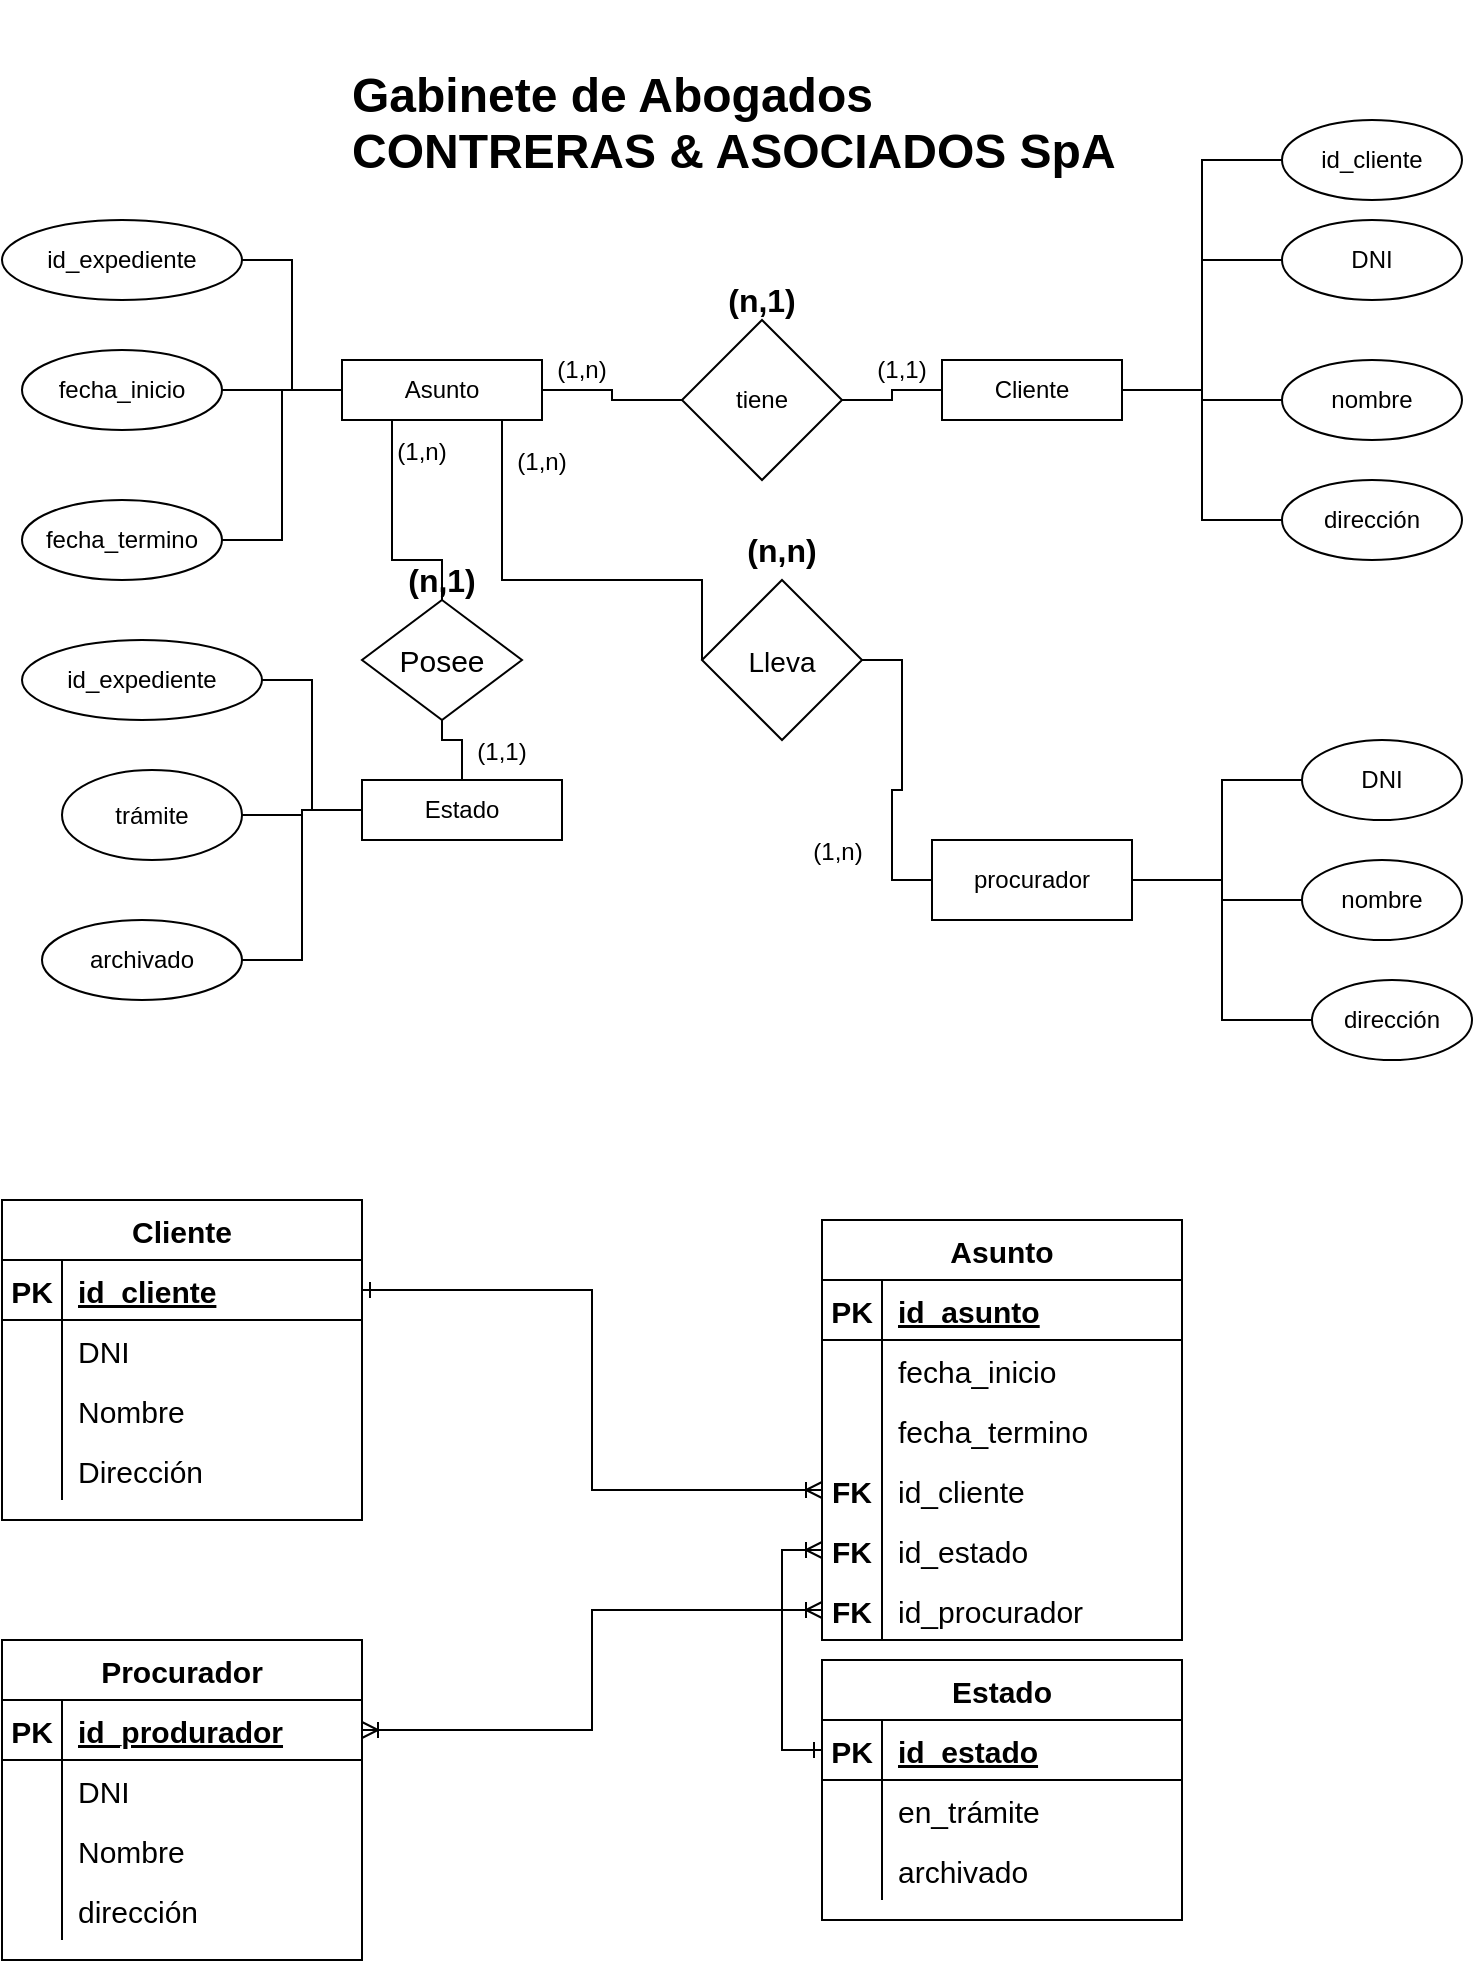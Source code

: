 <mxfile version="18.1.3" type="github">
  <diagram id="R2wTag0o5Ao0OHhWS0tA" name="ejercicio1">
    <mxGraphModel dx="1027" dy="512" grid="1" gridSize="10" guides="1" tooltips="1" connect="1" arrows="1" fold="1" page="1" pageScale="1" pageWidth="850" pageHeight="1100" math="0" shadow="0">
      <root>
        <mxCell id="0" />
        <mxCell id="1" parent="0" />
        <mxCell id="IcIX4aSktZ_V94OgDp_V-59" style="edgeStyle=orthogonalEdgeStyle;rounded=0;orthogonalLoop=1;jettySize=auto;html=1;entryX=0;entryY=0.5;entryDx=0;entryDy=0;fontFamily=Helvetica;fontSize=12;endArrow=none;endFill=0;" edge="1" parent="1" source="IcIX4aSktZ_V94OgDp_V-1" target="IcIX4aSktZ_V94OgDp_V-58">
          <mxGeometry relative="1" as="geometry" />
        </mxCell>
        <mxCell id="IcIX4aSktZ_V94OgDp_V-1" value="Asunto" style="rounded=0;whiteSpace=wrap;html=1;" vertex="1" parent="1">
          <mxGeometry x="200" y="200" width="100" height="30" as="geometry" />
        </mxCell>
        <mxCell id="IcIX4aSktZ_V94OgDp_V-3" value="&lt;div style=&quot;font-size: 14px;&quot;&gt;&amp;nbsp;&lt;br style=&quot;font-size: 14px;&quot;&gt;&lt;/div&gt;&lt;div style=&quot;font-size: 14px;&quot;&gt;&lt;br style=&quot;font-size: 14px;&quot;&gt;&lt;/div&gt;&lt;div style=&quot;font-size: 14px;&quot;&gt;&lt;font style=&quot;font-size: 24px;&quot;&gt;Gabinete de Abogados &lt;br&gt;&lt;/font&gt;&lt;/div&gt;&lt;div style=&quot;font-size: 14px;&quot;&gt;&lt;font style=&quot;font-size: 24px;&quot;&gt;CONTRERAS &amp;amp; ASOCIADOS SpA&lt;/font&gt;&lt;br style=&quot;font-size: 14px;&quot;&gt;&lt;/div&gt;" style="text;html=1;strokeColor=none;fillColor=none;spacing=5;spacingTop=-20;whiteSpace=wrap;overflow=hidden;rounded=0;fontStyle=1;fontFamily=Helvetica;fontSize=14;" vertex="1" parent="1">
          <mxGeometry x="200" y="30" width="405" height="100" as="geometry" />
        </mxCell>
        <mxCell id="IcIX4aSktZ_V94OgDp_V-6" style="edgeStyle=orthogonalEdgeStyle;rounded=0;orthogonalLoop=1;jettySize=auto;html=1;entryX=0;entryY=0.5;entryDx=0;entryDy=0;fontFamily=Helvetica;fontSize=12;endArrow=none;endFill=0;" edge="1" parent="1" source="IcIX4aSktZ_V94OgDp_V-4" target="IcIX4aSktZ_V94OgDp_V-1">
          <mxGeometry relative="1" as="geometry" />
        </mxCell>
        <mxCell id="IcIX4aSktZ_V94OgDp_V-4" value="fecha_inicio" style="ellipse;whiteSpace=wrap;html=1;fontFamily=Helvetica;fontSize=12;" vertex="1" parent="1">
          <mxGeometry x="40" y="195" width="100" height="40" as="geometry" />
        </mxCell>
        <mxCell id="IcIX4aSktZ_V94OgDp_V-7" style="edgeStyle=orthogonalEdgeStyle;rounded=0;orthogonalLoop=1;jettySize=auto;html=1;entryX=0;entryY=0.5;entryDx=0;entryDy=0;fontFamily=Helvetica;fontSize=12;endArrow=none;endFill=0;" edge="1" parent="1" source="IcIX4aSktZ_V94OgDp_V-5" target="IcIX4aSktZ_V94OgDp_V-1">
          <mxGeometry relative="1" as="geometry" />
        </mxCell>
        <mxCell id="IcIX4aSktZ_V94OgDp_V-5" value="fecha_termino" style="ellipse;whiteSpace=wrap;html=1;fontFamily=Helvetica;fontSize=12;" vertex="1" parent="1">
          <mxGeometry x="40" y="270" width="100" height="40" as="geometry" />
        </mxCell>
        <mxCell id="IcIX4aSktZ_V94OgDp_V-60" style="edgeStyle=orthogonalEdgeStyle;rounded=0;orthogonalLoop=1;jettySize=auto;html=1;fontFamily=Helvetica;fontSize=12;endArrow=none;endFill=0;" edge="1" parent="1" source="IcIX4aSktZ_V94OgDp_V-8" target="IcIX4aSktZ_V94OgDp_V-58">
          <mxGeometry relative="1" as="geometry" />
        </mxCell>
        <mxCell id="IcIX4aSktZ_V94OgDp_V-8" value="Cliente" style="rounded=0;whiteSpace=wrap;html=1;fontFamily=Helvetica;fontSize=12;" vertex="1" parent="1">
          <mxGeometry x="500" y="200" width="90" height="30" as="geometry" />
        </mxCell>
        <mxCell id="IcIX4aSktZ_V94OgDp_V-10" style="rounded=0;orthogonalLoop=1;jettySize=auto;html=1;entryX=0;entryY=0.5;entryDx=0;entryDy=0;fontFamily=Helvetica;fontSize=12;edgeStyle=orthogonalEdgeStyle;endArrow=none;endFill=0;" edge="1" parent="1" source="IcIX4aSktZ_V94OgDp_V-9" target="IcIX4aSktZ_V94OgDp_V-1">
          <mxGeometry relative="1" as="geometry" />
        </mxCell>
        <mxCell id="IcIX4aSktZ_V94OgDp_V-9" value="id_expediente" style="ellipse;whiteSpace=wrap;html=1;fontFamily=Helvetica;fontSize=12;" vertex="1" parent="1">
          <mxGeometry x="30" y="130" width="120" height="40" as="geometry" />
        </mxCell>
        <mxCell id="IcIX4aSktZ_V94OgDp_V-71" style="edgeStyle=orthogonalEdgeStyle;rounded=0;orthogonalLoop=1;jettySize=auto;html=1;entryX=0.5;entryY=1;entryDx=0;entryDy=0;fontFamily=Helvetica;fontSize=15;endArrow=none;endFill=0;" edge="1" parent="1" source="IcIX4aSktZ_V94OgDp_V-18" target="IcIX4aSktZ_V94OgDp_V-70">
          <mxGeometry relative="1" as="geometry" />
        </mxCell>
        <mxCell id="IcIX4aSktZ_V94OgDp_V-18" value="Estado" style="rounded=0;whiteSpace=wrap;html=1;" vertex="1" parent="1">
          <mxGeometry x="210" y="410" width="100" height="30" as="geometry" />
        </mxCell>
        <mxCell id="IcIX4aSktZ_V94OgDp_V-19" style="edgeStyle=orthogonalEdgeStyle;rounded=0;orthogonalLoop=1;jettySize=auto;html=1;entryX=0;entryY=0.5;entryDx=0;entryDy=0;fontFamily=Helvetica;fontSize=12;endArrow=none;endFill=0;" edge="1" source="IcIX4aSktZ_V94OgDp_V-20" target="IcIX4aSktZ_V94OgDp_V-18" parent="1">
          <mxGeometry relative="1" as="geometry" />
        </mxCell>
        <mxCell id="IcIX4aSktZ_V94OgDp_V-20" value="&lt;blockquote&gt;trámite&lt;br&gt;&lt;/blockquote&gt;" style="ellipse;whiteSpace=wrap;html=1;fontFamily=Helvetica;fontSize=12;" vertex="1" parent="1">
          <mxGeometry x="60" y="405" width="90" height="45" as="geometry" />
        </mxCell>
        <mxCell id="IcIX4aSktZ_V94OgDp_V-21" style="edgeStyle=orthogonalEdgeStyle;rounded=0;orthogonalLoop=1;jettySize=auto;html=1;entryX=0;entryY=0.5;entryDx=0;entryDy=0;fontFamily=Helvetica;fontSize=12;endArrow=none;endFill=0;" edge="1" source="IcIX4aSktZ_V94OgDp_V-22" target="IcIX4aSktZ_V94OgDp_V-18" parent="1">
          <mxGeometry relative="1" as="geometry" />
        </mxCell>
        <mxCell id="IcIX4aSktZ_V94OgDp_V-22" value="archivado" style="ellipse;whiteSpace=wrap;html=1;fontFamily=Helvetica;fontSize=12;" vertex="1" parent="1">
          <mxGeometry x="50" y="480" width="100" height="40" as="geometry" />
        </mxCell>
        <mxCell id="IcIX4aSktZ_V94OgDp_V-23" style="rounded=0;orthogonalLoop=1;jettySize=auto;html=1;entryX=0;entryY=0.5;entryDx=0;entryDy=0;fontFamily=Helvetica;fontSize=12;edgeStyle=orthogonalEdgeStyle;endArrow=none;endFill=0;" edge="1" source="IcIX4aSktZ_V94OgDp_V-24" target="IcIX4aSktZ_V94OgDp_V-18" parent="1">
          <mxGeometry relative="1" as="geometry" />
        </mxCell>
        <mxCell id="IcIX4aSktZ_V94OgDp_V-24" value="id_expediente" style="ellipse;whiteSpace=wrap;html=1;fontFamily=Helvetica;fontSize=12;" vertex="1" parent="1">
          <mxGeometry x="40" y="340" width="120" height="40" as="geometry" />
        </mxCell>
        <mxCell id="IcIX4aSktZ_V94OgDp_V-48" style="edgeStyle=orthogonalEdgeStyle;rounded=0;orthogonalLoop=1;jettySize=auto;html=1;entryX=1;entryY=0.5;entryDx=0;entryDy=0;fontFamily=Helvetica;fontSize=12;endArrow=none;endFill=0;" edge="1" parent="1" source="IcIX4aSktZ_V94OgDp_V-38" target="IcIX4aSktZ_V94OgDp_V-8">
          <mxGeometry relative="1" as="geometry" />
        </mxCell>
        <mxCell id="IcIX4aSktZ_V94OgDp_V-38" value="DNI" style="ellipse;whiteSpace=wrap;html=1;fontFamily=Helvetica;fontSize=12;" vertex="1" parent="1">
          <mxGeometry x="670" y="130" width="90" height="40" as="geometry" />
        </mxCell>
        <mxCell id="IcIX4aSktZ_V94OgDp_V-49" value="" style="edgeStyle=orthogonalEdgeStyle;rounded=0;orthogonalLoop=1;jettySize=auto;html=1;fontFamily=Helvetica;fontSize=12;endArrow=none;endFill=0;" edge="1" parent="1" source="IcIX4aSktZ_V94OgDp_V-46" target="IcIX4aSktZ_V94OgDp_V-8">
          <mxGeometry relative="1" as="geometry" />
        </mxCell>
        <mxCell id="IcIX4aSktZ_V94OgDp_V-46" value="nombre" style="ellipse;whiteSpace=wrap;html=1;fontFamily=Helvetica;fontSize=12;" vertex="1" parent="1">
          <mxGeometry x="670" y="200" width="90" height="40" as="geometry" />
        </mxCell>
        <mxCell id="IcIX4aSktZ_V94OgDp_V-50" style="edgeStyle=orthogonalEdgeStyle;rounded=0;orthogonalLoop=1;jettySize=auto;html=1;entryX=1;entryY=0.5;entryDx=0;entryDy=0;fontFamily=Helvetica;fontSize=12;endArrow=none;endFill=0;" edge="1" parent="1" source="IcIX4aSktZ_V94OgDp_V-47" target="IcIX4aSktZ_V94OgDp_V-8">
          <mxGeometry relative="1" as="geometry" />
        </mxCell>
        <mxCell id="IcIX4aSktZ_V94OgDp_V-47" value="dirección" style="ellipse;whiteSpace=wrap;html=1;fontFamily=Helvetica;fontSize=12;" vertex="1" parent="1">
          <mxGeometry x="670" y="260" width="90" height="40" as="geometry" />
        </mxCell>
        <mxCell id="IcIX4aSktZ_V94OgDp_V-65" style="edgeStyle=orthogonalEdgeStyle;rounded=0;orthogonalLoop=1;jettySize=auto;html=1;entryX=1;entryY=0.5;entryDx=0;entryDy=0;fontFamily=Helvetica;fontSize=14;endArrow=none;endFill=0;" edge="1" parent="1" source="IcIX4aSktZ_V94OgDp_V-51" target="IcIX4aSktZ_V94OgDp_V-64">
          <mxGeometry relative="1" as="geometry" />
        </mxCell>
        <mxCell id="IcIX4aSktZ_V94OgDp_V-51" value="procurador" style="rounded=0;whiteSpace=wrap;html=1;fontFamily=Helvetica;fontSize=12;" vertex="1" parent="1">
          <mxGeometry x="495" y="440" width="100" height="40" as="geometry" />
        </mxCell>
        <mxCell id="IcIX4aSktZ_V94OgDp_V-57" style="edgeStyle=orthogonalEdgeStyle;rounded=0;orthogonalLoop=1;jettySize=auto;html=1;entryX=1;entryY=0.5;entryDx=0;entryDy=0;fontFamily=Helvetica;fontSize=12;endArrow=none;endFill=0;" edge="1" parent="1" source="IcIX4aSktZ_V94OgDp_V-52" target="IcIX4aSktZ_V94OgDp_V-51">
          <mxGeometry relative="1" as="geometry">
            <Array as="points">
              <mxPoint x="640" y="410" />
              <mxPoint x="640" y="460" />
            </Array>
          </mxGeometry>
        </mxCell>
        <mxCell id="IcIX4aSktZ_V94OgDp_V-52" value="DNI" style="ellipse;whiteSpace=wrap;html=1;fontFamily=Helvetica;fontSize=12;" vertex="1" parent="1">
          <mxGeometry x="680" y="390" width="80" height="40" as="geometry" />
        </mxCell>
        <mxCell id="IcIX4aSktZ_V94OgDp_V-56" style="edgeStyle=orthogonalEdgeStyle;rounded=0;orthogonalLoop=1;jettySize=auto;html=1;entryX=1;entryY=0.5;entryDx=0;entryDy=0;fontFamily=Helvetica;fontSize=12;endArrow=none;endFill=0;" edge="1" parent="1" source="IcIX4aSktZ_V94OgDp_V-53" target="IcIX4aSktZ_V94OgDp_V-51">
          <mxGeometry relative="1" as="geometry">
            <Array as="points">
              <mxPoint x="640" y="470" />
              <mxPoint x="640" y="460" />
            </Array>
          </mxGeometry>
        </mxCell>
        <mxCell id="IcIX4aSktZ_V94OgDp_V-53" value="nombre" style="ellipse;whiteSpace=wrap;html=1;fontFamily=Helvetica;fontSize=12;" vertex="1" parent="1">
          <mxGeometry x="680" y="450" width="80" height="40" as="geometry" />
        </mxCell>
        <mxCell id="IcIX4aSktZ_V94OgDp_V-55" style="edgeStyle=orthogonalEdgeStyle;rounded=0;orthogonalLoop=1;jettySize=auto;html=1;entryX=1;entryY=0.5;entryDx=0;entryDy=0;fontFamily=Helvetica;fontSize=12;endArrow=none;endFill=0;" edge="1" parent="1" source="IcIX4aSktZ_V94OgDp_V-54" target="IcIX4aSktZ_V94OgDp_V-51">
          <mxGeometry relative="1" as="geometry">
            <Array as="points">
              <mxPoint x="640" y="530" />
              <mxPoint x="640" y="460" />
            </Array>
          </mxGeometry>
        </mxCell>
        <mxCell id="IcIX4aSktZ_V94OgDp_V-54" value="dirección" style="ellipse;whiteSpace=wrap;html=1;fontFamily=Helvetica;fontSize=12;" vertex="1" parent="1">
          <mxGeometry x="685" y="510" width="80" height="40" as="geometry" />
        </mxCell>
        <mxCell id="IcIX4aSktZ_V94OgDp_V-58" value="tiene" style="rhombus;whiteSpace=wrap;html=1;fontFamily=Helvetica;fontSize=12;" vertex="1" parent="1">
          <mxGeometry x="370" y="180" width="80" height="80" as="geometry" />
        </mxCell>
        <mxCell id="IcIX4aSktZ_V94OgDp_V-61" value="(1,1)" style="text;html=1;strokeColor=none;fillColor=none;align=center;verticalAlign=middle;whiteSpace=wrap;rounded=0;fontFamily=Helvetica;fontSize=12;" vertex="1" parent="1">
          <mxGeometry x="450" y="190" width="60" height="30" as="geometry" />
        </mxCell>
        <mxCell id="IcIX4aSktZ_V94OgDp_V-62" value="(1,n)" style="text;html=1;strokeColor=none;fillColor=none;align=center;verticalAlign=middle;whiteSpace=wrap;rounded=0;fontFamily=Helvetica;fontSize=12;" vertex="1" parent="1">
          <mxGeometry x="290" y="190" width="60" height="30" as="geometry" />
        </mxCell>
        <mxCell id="IcIX4aSktZ_V94OgDp_V-63" value="&lt;b&gt;&lt;font style=&quot;font-size: 16px;&quot;&gt;(n,1)&lt;/font&gt;&lt;/b&gt;" style="text;html=1;strokeColor=none;fillColor=none;align=center;verticalAlign=middle;whiteSpace=wrap;rounded=0;fontFamily=Helvetica;fontSize=12;" vertex="1" parent="1">
          <mxGeometry x="370" y="150" width="80" height="40" as="geometry" />
        </mxCell>
        <mxCell id="IcIX4aSktZ_V94OgDp_V-64" value="&lt;font style=&quot;font-size: 14px;&quot;&gt;Lleva&lt;/font&gt;" style="rhombus;whiteSpace=wrap;html=1;fontFamily=Helvetica;fontSize=16;" vertex="1" parent="1">
          <mxGeometry x="380" y="310" width="80" height="80" as="geometry" />
        </mxCell>
        <mxCell id="IcIX4aSktZ_V94OgDp_V-67" value="&lt;font style=&quot;font-size: 12px;&quot;&gt;(1,n)&lt;/font&gt;" style="text;html=1;strokeColor=none;fillColor=none;align=center;verticalAlign=middle;whiteSpace=wrap;rounded=0;fontFamily=Helvetica;fontSize=14;" vertex="1" parent="1">
          <mxGeometry x="270" y="235" width="60" height="30" as="geometry" />
        </mxCell>
        <mxCell id="IcIX4aSktZ_V94OgDp_V-68" value="&lt;font style=&quot;font-size: 12px;&quot;&gt;(1,n)&lt;/font&gt;" style="text;html=1;strokeColor=none;fillColor=none;align=center;verticalAlign=middle;whiteSpace=wrap;rounded=0;fontFamily=Helvetica;fontSize=14;" vertex="1" parent="1">
          <mxGeometry x="417.5" y="430" width="60" height="30" as="geometry" />
        </mxCell>
        <mxCell id="IcIX4aSktZ_V94OgDp_V-69" value="&lt;font style=&quot;font-size: 16px;&quot;&gt;&lt;b&gt;&lt;font style=&quot;font-size: 16px;&quot;&gt;(n,n)&lt;/font&gt;&lt;/b&gt;&lt;/font&gt;" style="text;html=1;strokeColor=none;fillColor=none;align=center;verticalAlign=middle;whiteSpace=wrap;rounded=0;fontFamily=Helvetica;fontSize=14;" vertex="1" parent="1">
          <mxGeometry x="390" y="280" width="60" height="30" as="geometry" />
        </mxCell>
        <mxCell id="IcIX4aSktZ_V94OgDp_V-72" style="edgeStyle=orthogonalEdgeStyle;rounded=0;orthogonalLoop=1;jettySize=auto;html=1;fontFamily=Helvetica;fontSize=15;endArrow=none;endFill=0;exitX=0;exitY=0.5;exitDx=0;exitDy=0;" edge="1" parent="1" source="IcIX4aSktZ_V94OgDp_V-64" target="IcIX4aSktZ_V94OgDp_V-1">
          <mxGeometry relative="1" as="geometry">
            <Array as="points">
              <mxPoint x="380" y="310" />
              <mxPoint x="280" y="310" />
            </Array>
          </mxGeometry>
        </mxCell>
        <mxCell id="IcIX4aSktZ_V94OgDp_V-74" style="edgeStyle=orthogonalEdgeStyle;rounded=0;orthogonalLoop=1;jettySize=auto;html=1;entryX=0.25;entryY=1;entryDx=0;entryDy=0;fontFamily=Helvetica;fontSize=15;endArrow=none;endFill=0;" edge="1" parent="1" source="IcIX4aSktZ_V94OgDp_V-70" target="IcIX4aSktZ_V94OgDp_V-1">
          <mxGeometry relative="1" as="geometry">
            <Array as="points">
              <mxPoint x="250" y="300" />
              <mxPoint x="225" y="300" />
            </Array>
          </mxGeometry>
        </mxCell>
        <mxCell id="IcIX4aSktZ_V94OgDp_V-70" value="&lt;font style=&quot;font-size: 15px;&quot;&gt;Posee&lt;/font&gt;" style="rhombus;whiteSpace=wrap;html=1;fontFamily=Helvetica;fontSize=16;" vertex="1" parent="1">
          <mxGeometry x="210" y="320" width="80" height="60" as="geometry" />
        </mxCell>
        <mxCell id="IcIX4aSktZ_V94OgDp_V-73" value="&lt;font style=&quot;font-size: 12px;&quot;&gt;(1,1)&lt;/font&gt;" style="text;html=1;strokeColor=none;fillColor=none;align=center;verticalAlign=middle;whiteSpace=wrap;rounded=0;fontFamily=Helvetica;fontSize=14;" vertex="1" parent="1">
          <mxGeometry x="250" y="380" width="60" height="30" as="geometry" />
        </mxCell>
        <mxCell id="IcIX4aSktZ_V94OgDp_V-75" value="&lt;font style=&quot;font-size: 12px;&quot;&gt;(1,n)&lt;/font&gt;" style="text;html=1;strokeColor=none;fillColor=none;align=center;verticalAlign=middle;whiteSpace=wrap;rounded=0;fontFamily=Helvetica;fontSize=14;" vertex="1" parent="1">
          <mxGeometry x="210" y="230" width="60" height="30" as="geometry" />
        </mxCell>
        <mxCell id="IcIX4aSktZ_V94OgDp_V-77" value="&lt;b&gt;&lt;font style=&quot;font-size: 16px;&quot;&gt;(n,1)&lt;/font&gt;&lt;/b&gt;" style="text;html=1;strokeColor=none;fillColor=none;align=center;verticalAlign=middle;whiteSpace=wrap;rounded=0;fontFamily=Helvetica;fontSize=12;" vertex="1" parent="1">
          <mxGeometry x="210" y="290" width="80" height="40" as="geometry" />
        </mxCell>
        <mxCell id="IcIX4aSktZ_V94OgDp_V-78" value="Cliente" style="shape=table;startSize=30;container=1;collapsible=1;childLayout=tableLayout;fixedRows=1;rowLines=0;fontStyle=1;align=center;resizeLast=1;fontFamily=Helvetica;fontSize=15;" vertex="1" parent="1">
          <mxGeometry x="30" y="620" width="180" height="160" as="geometry" />
        </mxCell>
        <mxCell id="IcIX4aSktZ_V94OgDp_V-79" value="" style="shape=tableRow;horizontal=0;startSize=0;swimlaneHead=0;swimlaneBody=0;fillColor=none;collapsible=0;dropTarget=0;points=[[0,0.5],[1,0.5]];portConstraint=eastwest;top=0;left=0;right=0;bottom=1;fontFamily=Helvetica;fontSize=15;" vertex="1" parent="IcIX4aSktZ_V94OgDp_V-78">
          <mxGeometry y="30" width="180" height="30" as="geometry" />
        </mxCell>
        <mxCell id="IcIX4aSktZ_V94OgDp_V-80" value="PK" style="shape=partialRectangle;connectable=0;fillColor=none;top=0;left=0;bottom=0;right=0;fontStyle=1;overflow=hidden;fontFamily=Helvetica;fontSize=15;" vertex="1" parent="IcIX4aSktZ_V94OgDp_V-79">
          <mxGeometry width="30" height="30" as="geometry">
            <mxRectangle width="30" height="30" as="alternateBounds" />
          </mxGeometry>
        </mxCell>
        <mxCell id="IcIX4aSktZ_V94OgDp_V-81" value="id_cliente" style="shape=partialRectangle;connectable=0;fillColor=none;top=0;left=0;bottom=0;right=0;align=left;spacingLeft=6;fontStyle=5;overflow=hidden;fontFamily=Helvetica;fontSize=15;" vertex="1" parent="IcIX4aSktZ_V94OgDp_V-79">
          <mxGeometry x="30" width="150" height="30" as="geometry">
            <mxRectangle width="150" height="30" as="alternateBounds" />
          </mxGeometry>
        </mxCell>
        <mxCell id="IcIX4aSktZ_V94OgDp_V-82" value="" style="shape=tableRow;horizontal=0;startSize=0;swimlaneHead=0;swimlaneBody=0;fillColor=none;collapsible=0;dropTarget=0;points=[[0,0.5],[1,0.5]];portConstraint=eastwest;top=0;left=0;right=0;bottom=0;fontFamily=Helvetica;fontSize=15;" vertex="1" parent="IcIX4aSktZ_V94OgDp_V-78">
          <mxGeometry y="60" width="180" height="30" as="geometry" />
        </mxCell>
        <mxCell id="IcIX4aSktZ_V94OgDp_V-83" value="" style="shape=partialRectangle;connectable=0;fillColor=none;top=0;left=0;bottom=0;right=0;editable=1;overflow=hidden;fontFamily=Helvetica;fontSize=15;" vertex="1" parent="IcIX4aSktZ_V94OgDp_V-82">
          <mxGeometry width="30" height="30" as="geometry">
            <mxRectangle width="30" height="30" as="alternateBounds" />
          </mxGeometry>
        </mxCell>
        <mxCell id="IcIX4aSktZ_V94OgDp_V-84" value="DNI" style="shape=partialRectangle;connectable=0;fillColor=none;top=0;left=0;bottom=0;right=0;align=left;spacingLeft=6;overflow=hidden;fontFamily=Helvetica;fontSize=15;" vertex="1" parent="IcIX4aSktZ_V94OgDp_V-82">
          <mxGeometry x="30" width="150" height="30" as="geometry">
            <mxRectangle width="150" height="30" as="alternateBounds" />
          </mxGeometry>
        </mxCell>
        <mxCell id="IcIX4aSktZ_V94OgDp_V-85" value="" style="shape=tableRow;horizontal=0;startSize=0;swimlaneHead=0;swimlaneBody=0;fillColor=none;collapsible=0;dropTarget=0;points=[[0,0.5],[1,0.5]];portConstraint=eastwest;top=0;left=0;right=0;bottom=0;fontFamily=Helvetica;fontSize=15;" vertex="1" parent="IcIX4aSktZ_V94OgDp_V-78">
          <mxGeometry y="90" width="180" height="30" as="geometry" />
        </mxCell>
        <mxCell id="IcIX4aSktZ_V94OgDp_V-86" value="" style="shape=partialRectangle;connectable=0;fillColor=none;top=0;left=0;bottom=0;right=0;editable=1;overflow=hidden;fontFamily=Helvetica;fontSize=15;" vertex="1" parent="IcIX4aSktZ_V94OgDp_V-85">
          <mxGeometry width="30" height="30" as="geometry">
            <mxRectangle width="30" height="30" as="alternateBounds" />
          </mxGeometry>
        </mxCell>
        <mxCell id="IcIX4aSktZ_V94OgDp_V-87" value="Nombre" style="shape=partialRectangle;connectable=0;fillColor=none;top=0;left=0;bottom=0;right=0;align=left;spacingLeft=6;overflow=hidden;fontFamily=Helvetica;fontSize=15;" vertex="1" parent="IcIX4aSktZ_V94OgDp_V-85">
          <mxGeometry x="30" width="150" height="30" as="geometry">
            <mxRectangle width="150" height="30" as="alternateBounds" />
          </mxGeometry>
        </mxCell>
        <mxCell id="IcIX4aSktZ_V94OgDp_V-88" value="" style="shape=tableRow;horizontal=0;startSize=0;swimlaneHead=0;swimlaneBody=0;fillColor=none;collapsible=0;dropTarget=0;points=[[0,0.5],[1,0.5]];portConstraint=eastwest;top=0;left=0;right=0;bottom=0;fontFamily=Helvetica;fontSize=15;" vertex="1" parent="IcIX4aSktZ_V94OgDp_V-78">
          <mxGeometry y="120" width="180" height="30" as="geometry" />
        </mxCell>
        <mxCell id="IcIX4aSktZ_V94OgDp_V-89" value="" style="shape=partialRectangle;connectable=0;fillColor=none;top=0;left=0;bottom=0;right=0;editable=1;overflow=hidden;fontFamily=Helvetica;fontSize=15;" vertex="1" parent="IcIX4aSktZ_V94OgDp_V-88">
          <mxGeometry width="30" height="30" as="geometry">
            <mxRectangle width="30" height="30" as="alternateBounds" />
          </mxGeometry>
        </mxCell>
        <mxCell id="IcIX4aSktZ_V94OgDp_V-90" value="Dirección" style="shape=partialRectangle;connectable=0;fillColor=none;top=0;left=0;bottom=0;right=0;align=left;spacingLeft=6;overflow=hidden;fontFamily=Helvetica;fontSize=15;" vertex="1" parent="IcIX4aSktZ_V94OgDp_V-88">
          <mxGeometry x="30" width="150" height="30" as="geometry">
            <mxRectangle width="150" height="30" as="alternateBounds" />
          </mxGeometry>
        </mxCell>
        <mxCell id="IcIX4aSktZ_V94OgDp_V-91" value="Asunto" style="shape=table;startSize=30;container=1;collapsible=1;childLayout=tableLayout;fixedRows=1;rowLines=0;fontStyle=1;align=center;resizeLast=1;fontFamily=Helvetica;fontSize=15;" vertex="1" parent="1">
          <mxGeometry x="440" y="630" width="180" height="210" as="geometry" />
        </mxCell>
        <mxCell id="IcIX4aSktZ_V94OgDp_V-92" value="" style="shape=tableRow;horizontal=0;startSize=0;swimlaneHead=0;swimlaneBody=0;fillColor=none;collapsible=0;dropTarget=0;points=[[0,0.5],[1,0.5]];portConstraint=eastwest;top=0;left=0;right=0;bottom=1;fontFamily=Helvetica;fontSize=15;" vertex="1" parent="IcIX4aSktZ_V94OgDp_V-91">
          <mxGeometry y="30" width="180" height="30" as="geometry" />
        </mxCell>
        <mxCell id="IcIX4aSktZ_V94OgDp_V-93" value="PK" style="shape=partialRectangle;connectable=0;fillColor=none;top=0;left=0;bottom=0;right=0;fontStyle=1;overflow=hidden;fontFamily=Helvetica;fontSize=15;" vertex="1" parent="IcIX4aSktZ_V94OgDp_V-92">
          <mxGeometry width="30" height="30" as="geometry">
            <mxRectangle width="30" height="30" as="alternateBounds" />
          </mxGeometry>
        </mxCell>
        <mxCell id="IcIX4aSktZ_V94OgDp_V-94" value="id_asunto" style="shape=partialRectangle;connectable=0;fillColor=none;top=0;left=0;bottom=0;right=0;align=left;spacingLeft=6;fontStyle=5;overflow=hidden;fontFamily=Helvetica;fontSize=15;" vertex="1" parent="IcIX4aSktZ_V94OgDp_V-92">
          <mxGeometry x="30" width="150" height="30" as="geometry">
            <mxRectangle width="150" height="30" as="alternateBounds" />
          </mxGeometry>
        </mxCell>
        <mxCell id="IcIX4aSktZ_V94OgDp_V-95" value="" style="shape=tableRow;horizontal=0;startSize=0;swimlaneHead=0;swimlaneBody=0;fillColor=none;collapsible=0;dropTarget=0;points=[[0,0.5],[1,0.5]];portConstraint=eastwest;top=0;left=0;right=0;bottom=0;fontFamily=Helvetica;fontSize=15;" vertex="1" parent="IcIX4aSktZ_V94OgDp_V-91">
          <mxGeometry y="60" width="180" height="30" as="geometry" />
        </mxCell>
        <mxCell id="IcIX4aSktZ_V94OgDp_V-96" value="" style="shape=partialRectangle;connectable=0;fillColor=none;top=0;left=0;bottom=0;right=0;editable=1;overflow=hidden;fontFamily=Helvetica;fontSize=15;" vertex="1" parent="IcIX4aSktZ_V94OgDp_V-95">
          <mxGeometry width="30" height="30" as="geometry">
            <mxRectangle width="30" height="30" as="alternateBounds" />
          </mxGeometry>
        </mxCell>
        <mxCell id="IcIX4aSktZ_V94OgDp_V-97" value="fecha_inicio" style="shape=partialRectangle;connectable=0;fillColor=none;top=0;left=0;bottom=0;right=0;align=left;spacingLeft=6;overflow=hidden;fontFamily=Helvetica;fontSize=15;" vertex="1" parent="IcIX4aSktZ_V94OgDp_V-95">
          <mxGeometry x="30" width="150" height="30" as="geometry">
            <mxRectangle width="150" height="30" as="alternateBounds" />
          </mxGeometry>
        </mxCell>
        <mxCell id="IcIX4aSktZ_V94OgDp_V-98" value="" style="shape=tableRow;horizontal=0;startSize=0;swimlaneHead=0;swimlaneBody=0;fillColor=none;collapsible=0;dropTarget=0;points=[[0,0.5],[1,0.5]];portConstraint=eastwest;top=0;left=0;right=0;bottom=0;fontFamily=Helvetica;fontSize=15;" vertex="1" parent="IcIX4aSktZ_V94OgDp_V-91">
          <mxGeometry y="90" width="180" height="30" as="geometry" />
        </mxCell>
        <mxCell id="IcIX4aSktZ_V94OgDp_V-99" value="" style="shape=partialRectangle;connectable=0;fillColor=none;top=0;left=0;bottom=0;right=0;editable=1;overflow=hidden;fontFamily=Helvetica;fontSize=15;" vertex="1" parent="IcIX4aSktZ_V94OgDp_V-98">
          <mxGeometry width="30" height="30" as="geometry">
            <mxRectangle width="30" height="30" as="alternateBounds" />
          </mxGeometry>
        </mxCell>
        <mxCell id="IcIX4aSktZ_V94OgDp_V-100" value="fecha_termino" style="shape=partialRectangle;connectable=0;fillColor=none;top=0;left=0;bottom=0;right=0;align=left;spacingLeft=6;overflow=hidden;fontFamily=Helvetica;fontSize=15;" vertex="1" parent="IcIX4aSktZ_V94OgDp_V-98">
          <mxGeometry x="30" width="150" height="30" as="geometry">
            <mxRectangle width="150" height="30" as="alternateBounds" />
          </mxGeometry>
        </mxCell>
        <mxCell id="IcIX4aSktZ_V94OgDp_V-101" value="" style="shape=tableRow;horizontal=0;startSize=0;swimlaneHead=0;swimlaneBody=0;fillColor=none;collapsible=0;dropTarget=0;points=[[0,0.5],[1,0.5]];portConstraint=eastwest;top=0;left=0;right=0;bottom=0;fontFamily=Helvetica;fontSize=15;" vertex="1" parent="IcIX4aSktZ_V94OgDp_V-91">
          <mxGeometry y="120" width="180" height="30" as="geometry" />
        </mxCell>
        <mxCell id="IcIX4aSktZ_V94OgDp_V-102" value="FK" style="shape=partialRectangle;connectable=0;fillColor=none;top=0;left=0;bottom=0;right=0;editable=1;overflow=hidden;fontFamily=Helvetica;fontSize=15;fontStyle=1" vertex="1" parent="IcIX4aSktZ_V94OgDp_V-101">
          <mxGeometry width="30" height="30" as="geometry">
            <mxRectangle width="30" height="30" as="alternateBounds" />
          </mxGeometry>
        </mxCell>
        <mxCell id="IcIX4aSktZ_V94OgDp_V-103" value="id_cliente" style="shape=partialRectangle;connectable=0;fillColor=none;top=0;left=0;bottom=0;right=0;align=left;spacingLeft=6;overflow=hidden;fontFamily=Helvetica;fontSize=15;" vertex="1" parent="IcIX4aSktZ_V94OgDp_V-101">
          <mxGeometry x="30" width="150" height="30" as="geometry">
            <mxRectangle width="150" height="30" as="alternateBounds" />
          </mxGeometry>
        </mxCell>
        <mxCell id="IcIX4aSktZ_V94OgDp_V-136" style="shape=tableRow;horizontal=0;startSize=0;swimlaneHead=0;swimlaneBody=0;fillColor=none;collapsible=0;dropTarget=0;points=[[0,0.5],[1,0.5]];portConstraint=eastwest;top=0;left=0;right=0;bottom=0;fontFamily=Helvetica;fontSize=15;" vertex="1" parent="IcIX4aSktZ_V94OgDp_V-91">
          <mxGeometry y="150" width="180" height="30" as="geometry" />
        </mxCell>
        <mxCell id="IcIX4aSktZ_V94OgDp_V-137" value="FK" style="shape=partialRectangle;connectable=0;fillColor=none;top=0;left=0;bottom=0;right=0;editable=1;overflow=hidden;fontFamily=Helvetica;fontSize=15;fontStyle=1" vertex="1" parent="IcIX4aSktZ_V94OgDp_V-136">
          <mxGeometry width="30" height="30" as="geometry">
            <mxRectangle width="30" height="30" as="alternateBounds" />
          </mxGeometry>
        </mxCell>
        <mxCell id="IcIX4aSktZ_V94OgDp_V-138" value="id_estado" style="shape=partialRectangle;connectable=0;fillColor=none;top=0;left=0;bottom=0;right=0;align=left;spacingLeft=6;overflow=hidden;fontFamily=Helvetica;fontSize=15;" vertex="1" parent="IcIX4aSktZ_V94OgDp_V-136">
          <mxGeometry x="30" width="150" height="30" as="geometry">
            <mxRectangle width="150" height="30" as="alternateBounds" />
          </mxGeometry>
        </mxCell>
        <mxCell id="IcIX4aSktZ_V94OgDp_V-140" style="shape=tableRow;horizontal=0;startSize=0;swimlaneHead=0;swimlaneBody=0;fillColor=none;collapsible=0;dropTarget=0;points=[[0,0.5],[1,0.5]];portConstraint=eastwest;top=0;left=0;right=0;bottom=0;fontFamily=Helvetica;fontSize=15;" vertex="1" parent="IcIX4aSktZ_V94OgDp_V-91">
          <mxGeometry y="180" width="180" height="30" as="geometry" />
        </mxCell>
        <mxCell id="IcIX4aSktZ_V94OgDp_V-141" value="FK" style="shape=partialRectangle;connectable=0;fillColor=none;top=0;left=0;bottom=0;right=0;editable=1;overflow=hidden;fontFamily=Helvetica;fontSize=15;fontStyle=1" vertex="1" parent="IcIX4aSktZ_V94OgDp_V-140">
          <mxGeometry width="30" height="30" as="geometry">
            <mxRectangle width="30" height="30" as="alternateBounds" />
          </mxGeometry>
        </mxCell>
        <mxCell id="IcIX4aSktZ_V94OgDp_V-142" value="id_procurador" style="shape=partialRectangle;connectable=0;fillColor=none;top=0;left=0;bottom=0;right=0;align=left;spacingLeft=6;overflow=hidden;fontFamily=Helvetica;fontSize=15;" vertex="1" parent="IcIX4aSktZ_V94OgDp_V-140">
          <mxGeometry x="30" width="150" height="30" as="geometry">
            <mxRectangle width="150" height="30" as="alternateBounds" />
          </mxGeometry>
        </mxCell>
        <mxCell id="IcIX4aSktZ_V94OgDp_V-104" value="Procurador" style="shape=table;startSize=30;container=1;collapsible=1;childLayout=tableLayout;fixedRows=1;rowLines=0;fontStyle=1;align=center;resizeLast=1;fontFamily=Helvetica;fontSize=15;" vertex="1" parent="1">
          <mxGeometry x="30" y="840" width="180" height="160" as="geometry" />
        </mxCell>
        <mxCell id="IcIX4aSktZ_V94OgDp_V-105" value="" style="shape=tableRow;horizontal=0;startSize=0;swimlaneHead=0;swimlaneBody=0;fillColor=none;collapsible=0;dropTarget=0;points=[[0,0.5],[1,0.5]];portConstraint=eastwest;top=0;left=0;right=0;bottom=1;fontFamily=Helvetica;fontSize=15;" vertex="1" parent="IcIX4aSktZ_V94OgDp_V-104">
          <mxGeometry y="30" width="180" height="30" as="geometry" />
        </mxCell>
        <mxCell id="IcIX4aSktZ_V94OgDp_V-106" value="PK" style="shape=partialRectangle;connectable=0;fillColor=none;top=0;left=0;bottom=0;right=0;fontStyle=1;overflow=hidden;fontFamily=Helvetica;fontSize=15;" vertex="1" parent="IcIX4aSktZ_V94OgDp_V-105">
          <mxGeometry width="30" height="30" as="geometry">
            <mxRectangle width="30" height="30" as="alternateBounds" />
          </mxGeometry>
        </mxCell>
        <mxCell id="IcIX4aSktZ_V94OgDp_V-107" value="id_produrador" style="shape=partialRectangle;connectable=0;fillColor=none;top=0;left=0;bottom=0;right=0;align=left;spacingLeft=6;fontStyle=5;overflow=hidden;fontFamily=Helvetica;fontSize=15;" vertex="1" parent="IcIX4aSktZ_V94OgDp_V-105">
          <mxGeometry x="30" width="150" height="30" as="geometry">
            <mxRectangle width="150" height="30" as="alternateBounds" />
          </mxGeometry>
        </mxCell>
        <mxCell id="IcIX4aSktZ_V94OgDp_V-108" value="" style="shape=tableRow;horizontal=0;startSize=0;swimlaneHead=0;swimlaneBody=0;fillColor=none;collapsible=0;dropTarget=0;points=[[0,0.5],[1,0.5]];portConstraint=eastwest;top=0;left=0;right=0;bottom=0;fontFamily=Helvetica;fontSize=15;" vertex="1" parent="IcIX4aSktZ_V94OgDp_V-104">
          <mxGeometry y="60" width="180" height="30" as="geometry" />
        </mxCell>
        <mxCell id="IcIX4aSktZ_V94OgDp_V-109" value="" style="shape=partialRectangle;connectable=0;fillColor=none;top=0;left=0;bottom=0;right=0;editable=1;overflow=hidden;fontFamily=Helvetica;fontSize=15;" vertex="1" parent="IcIX4aSktZ_V94OgDp_V-108">
          <mxGeometry width="30" height="30" as="geometry">
            <mxRectangle width="30" height="30" as="alternateBounds" />
          </mxGeometry>
        </mxCell>
        <mxCell id="IcIX4aSktZ_V94OgDp_V-110" value="DNI" style="shape=partialRectangle;connectable=0;fillColor=none;top=0;left=0;bottom=0;right=0;align=left;spacingLeft=6;overflow=hidden;fontFamily=Helvetica;fontSize=15;" vertex="1" parent="IcIX4aSktZ_V94OgDp_V-108">
          <mxGeometry x="30" width="150" height="30" as="geometry">
            <mxRectangle width="150" height="30" as="alternateBounds" />
          </mxGeometry>
        </mxCell>
        <mxCell id="IcIX4aSktZ_V94OgDp_V-111" value="" style="shape=tableRow;horizontal=0;startSize=0;swimlaneHead=0;swimlaneBody=0;fillColor=none;collapsible=0;dropTarget=0;points=[[0,0.5],[1,0.5]];portConstraint=eastwest;top=0;left=0;right=0;bottom=0;fontFamily=Helvetica;fontSize=15;" vertex="1" parent="IcIX4aSktZ_V94OgDp_V-104">
          <mxGeometry y="90" width="180" height="30" as="geometry" />
        </mxCell>
        <mxCell id="IcIX4aSktZ_V94OgDp_V-112" value="" style="shape=partialRectangle;connectable=0;fillColor=none;top=0;left=0;bottom=0;right=0;editable=1;overflow=hidden;fontFamily=Helvetica;fontSize=15;" vertex="1" parent="IcIX4aSktZ_V94OgDp_V-111">
          <mxGeometry width="30" height="30" as="geometry">
            <mxRectangle width="30" height="30" as="alternateBounds" />
          </mxGeometry>
        </mxCell>
        <mxCell id="IcIX4aSktZ_V94OgDp_V-113" value="Nombre" style="shape=partialRectangle;connectable=0;fillColor=none;top=0;left=0;bottom=0;right=0;align=left;spacingLeft=6;overflow=hidden;fontFamily=Helvetica;fontSize=15;" vertex="1" parent="IcIX4aSktZ_V94OgDp_V-111">
          <mxGeometry x="30" width="150" height="30" as="geometry">
            <mxRectangle width="150" height="30" as="alternateBounds" />
          </mxGeometry>
        </mxCell>
        <mxCell id="IcIX4aSktZ_V94OgDp_V-114" value="" style="shape=tableRow;horizontal=0;startSize=0;swimlaneHead=0;swimlaneBody=0;fillColor=none;collapsible=0;dropTarget=0;points=[[0,0.5],[1,0.5]];portConstraint=eastwest;top=0;left=0;right=0;bottom=0;fontFamily=Helvetica;fontSize=15;" vertex="1" parent="IcIX4aSktZ_V94OgDp_V-104">
          <mxGeometry y="120" width="180" height="30" as="geometry" />
        </mxCell>
        <mxCell id="IcIX4aSktZ_V94OgDp_V-115" value="" style="shape=partialRectangle;connectable=0;fillColor=none;top=0;left=0;bottom=0;right=0;editable=1;overflow=hidden;fontFamily=Helvetica;fontSize=15;" vertex="1" parent="IcIX4aSktZ_V94OgDp_V-114">
          <mxGeometry width="30" height="30" as="geometry">
            <mxRectangle width="30" height="30" as="alternateBounds" />
          </mxGeometry>
        </mxCell>
        <mxCell id="IcIX4aSktZ_V94OgDp_V-116" value="dirección" style="shape=partialRectangle;connectable=0;fillColor=none;top=0;left=0;bottom=0;right=0;align=left;spacingLeft=6;overflow=hidden;fontFamily=Helvetica;fontSize=15;" vertex="1" parent="IcIX4aSktZ_V94OgDp_V-114">
          <mxGeometry x="30" width="150" height="30" as="geometry">
            <mxRectangle width="150" height="30" as="alternateBounds" />
          </mxGeometry>
        </mxCell>
        <mxCell id="IcIX4aSktZ_V94OgDp_V-118" style="edgeStyle=orthogonalEdgeStyle;rounded=0;orthogonalLoop=1;jettySize=auto;html=1;entryX=1;entryY=0.5;entryDx=0;entryDy=0;fontFamily=Helvetica;fontSize=15;endArrow=none;endFill=0;" edge="1" parent="1" source="IcIX4aSktZ_V94OgDp_V-117" target="IcIX4aSktZ_V94OgDp_V-8">
          <mxGeometry relative="1" as="geometry" />
        </mxCell>
        <mxCell id="IcIX4aSktZ_V94OgDp_V-117" value="id_cliente" style="ellipse;whiteSpace=wrap;html=1;fontFamily=Helvetica;fontSize=12;" vertex="1" parent="1">
          <mxGeometry x="670" y="80" width="90" height="40" as="geometry" />
        </mxCell>
        <mxCell id="IcIX4aSktZ_V94OgDp_V-119" value="Estado" style="shape=table;startSize=30;container=1;collapsible=1;childLayout=tableLayout;fixedRows=1;rowLines=0;fontStyle=1;align=center;resizeLast=1;fontFamily=Helvetica;fontSize=15;" vertex="1" parent="1">
          <mxGeometry x="440" y="850" width="180" height="130" as="geometry" />
        </mxCell>
        <mxCell id="IcIX4aSktZ_V94OgDp_V-120" value="" style="shape=tableRow;horizontal=0;startSize=0;swimlaneHead=0;swimlaneBody=0;fillColor=none;collapsible=0;dropTarget=0;points=[[0,0.5],[1,0.5]];portConstraint=eastwest;top=0;left=0;right=0;bottom=1;fontFamily=Helvetica;fontSize=15;" vertex="1" parent="IcIX4aSktZ_V94OgDp_V-119">
          <mxGeometry y="30" width="180" height="30" as="geometry" />
        </mxCell>
        <mxCell id="IcIX4aSktZ_V94OgDp_V-121" value="PK" style="shape=partialRectangle;connectable=0;fillColor=none;top=0;left=0;bottom=0;right=0;fontStyle=1;overflow=hidden;fontFamily=Helvetica;fontSize=15;" vertex="1" parent="IcIX4aSktZ_V94OgDp_V-120">
          <mxGeometry width="30" height="30" as="geometry">
            <mxRectangle width="30" height="30" as="alternateBounds" />
          </mxGeometry>
        </mxCell>
        <mxCell id="IcIX4aSktZ_V94OgDp_V-122" value="id_estado" style="shape=partialRectangle;connectable=0;fillColor=none;top=0;left=0;bottom=0;right=0;align=left;spacingLeft=6;fontStyle=5;overflow=hidden;fontFamily=Helvetica;fontSize=15;" vertex="1" parent="IcIX4aSktZ_V94OgDp_V-120">
          <mxGeometry x="30" width="150" height="30" as="geometry">
            <mxRectangle width="150" height="30" as="alternateBounds" />
          </mxGeometry>
        </mxCell>
        <mxCell id="IcIX4aSktZ_V94OgDp_V-123" value="" style="shape=tableRow;horizontal=0;startSize=0;swimlaneHead=0;swimlaneBody=0;fillColor=none;collapsible=0;dropTarget=0;points=[[0,0.5],[1,0.5]];portConstraint=eastwest;top=0;left=0;right=0;bottom=0;fontFamily=Helvetica;fontSize=15;" vertex="1" parent="IcIX4aSktZ_V94OgDp_V-119">
          <mxGeometry y="60" width="180" height="30" as="geometry" />
        </mxCell>
        <mxCell id="IcIX4aSktZ_V94OgDp_V-124" value="" style="shape=partialRectangle;connectable=0;fillColor=none;top=0;left=0;bottom=0;right=0;editable=1;overflow=hidden;fontFamily=Helvetica;fontSize=15;" vertex="1" parent="IcIX4aSktZ_V94OgDp_V-123">
          <mxGeometry width="30" height="30" as="geometry">
            <mxRectangle width="30" height="30" as="alternateBounds" />
          </mxGeometry>
        </mxCell>
        <mxCell id="IcIX4aSktZ_V94OgDp_V-125" value="en_trámite" style="shape=partialRectangle;connectable=0;fillColor=none;top=0;left=0;bottom=0;right=0;align=left;spacingLeft=6;overflow=hidden;fontFamily=Helvetica;fontSize=15;" vertex="1" parent="IcIX4aSktZ_V94OgDp_V-123">
          <mxGeometry x="30" width="150" height="30" as="geometry">
            <mxRectangle width="150" height="30" as="alternateBounds" />
          </mxGeometry>
        </mxCell>
        <mxCell id="IcIX4aSktZ_V94OgDp_V-126" value="" style="shape=tableRow;horizontal=0;startSize=0;swimlaneHead=0;swimlaneBody=0;fillColor=none;collapsible=0;dropTarget=0;points=[[0,0.5],[1,0.5]];portConstraint=eastwest;top=0;left=0;right=0;bottom=0;fontFamily=Helvetica;fontSize=15;" vertex="1" parent="IcIX4aSktZ_V94OgDp_V-119">
          <mxGeometry y="90" width="180" height="30" as="geometry" />
        </mxCell>
        <mxCell id="IcIX4aSktZ_V94OgDp_V-127" value="" style="shape=partialRectangle;connectable=0;fillColor=none;top=0;left=0;bottom=0;right=0;editable=1;overflow=hidden;fontFamily=Helvetica;fontSize=15;" vertex="1" parent="IcIX4aSktZ_V94OgDp_V-126">
          <mxGeometry width="30" height="30" as="geometry">
            <mxRectangle width="30" height="30" as="alternateBounds" />
          </mxGeometry>
        </mxCell>
        <mxCell id="IcIX4aSktZ_V94OgDp_V-128" value="archivado" style="shape=partialRectangle;connectable=0;fillColor=none;top=0;left=0;bottom=0;right=0;align=left;spacingLeft=6;overflow=hidden;fontFamily=Helvetica;fontSize=15;" vertex="1" parent="IcIX4aSktZ_V94OgDp_V-126">
          <mxGeometry x="30" width="150" height="30" as="geometry">
            <mxRectangle width="150" height="30" as="alternateBounds" />
          </mxGeometry>
        </mxCell>
        <mxCell id="IcIX4aSktZ_V94OgDp_V-132" style="edgeStyle=orthogonalEdgeStyle;rounded=0;orthogonalLoop=1;jettySize=auto;html=1;fontFamily=Helvetica;fontSize=15;endArrow=ERoneToMany;endFill=0;startArrow=ERone;startFill=0;" edge="1" parent="1" source="IcIX4aSktZ_V94OgDp_V-79" target="IcIX4aSktZ_V94OgDp_V-101">
          <mxGeometry relative="1" as="geometry" />
        </mxCell>
        <mxCell id="IcIX4aSktZ_V94OgDp_V-139" style="edgeStyle=orthogonalEdgeStyle;rounded=0;orthogonalLoop=1;jettySize=auto;html=1;entryX=0;entryY=0.5;entryDx=0;entryDy=0;fontFamily=Helvetica;fontSize=15;endArrow=ERoneToMany;endFill=0;startArrow=ERone;startFill=0;" edge="1" parent="1" source="IcIX4aSktZ_V94OgDp_V-120" target="IcIX4aSktZ_V94OgDp_V-136">
          <mxGeometry relative="1" as="geometry" />
        </mxCell>
        <mxCell id="IcIX4aSktZ_V94OgDp_V-143" style="edgeStyle=orthogonalEdgeStyle;rounded=0;orthogonalLoop=1;jettySize=auto;html=1;entryX=0;entryY=0.5;entryDx=0;entryDy=0;fontFamily=Helvetica;fontSize=15;startArrow=ERoneToMany;startFill=0;endArrow=ERoneToMany;endFill=0;" edge="1" parent="1" source="IcIX4aSktZ_V94OgDp_V-105" target="IcIX4aSktZ_V94OgDp_V-140">
          <mxGeometry relative="1" as="geometry" />
        </mxCell>
      </root>
    </mxGraphModel>
  </diagram>
</mxfile>
